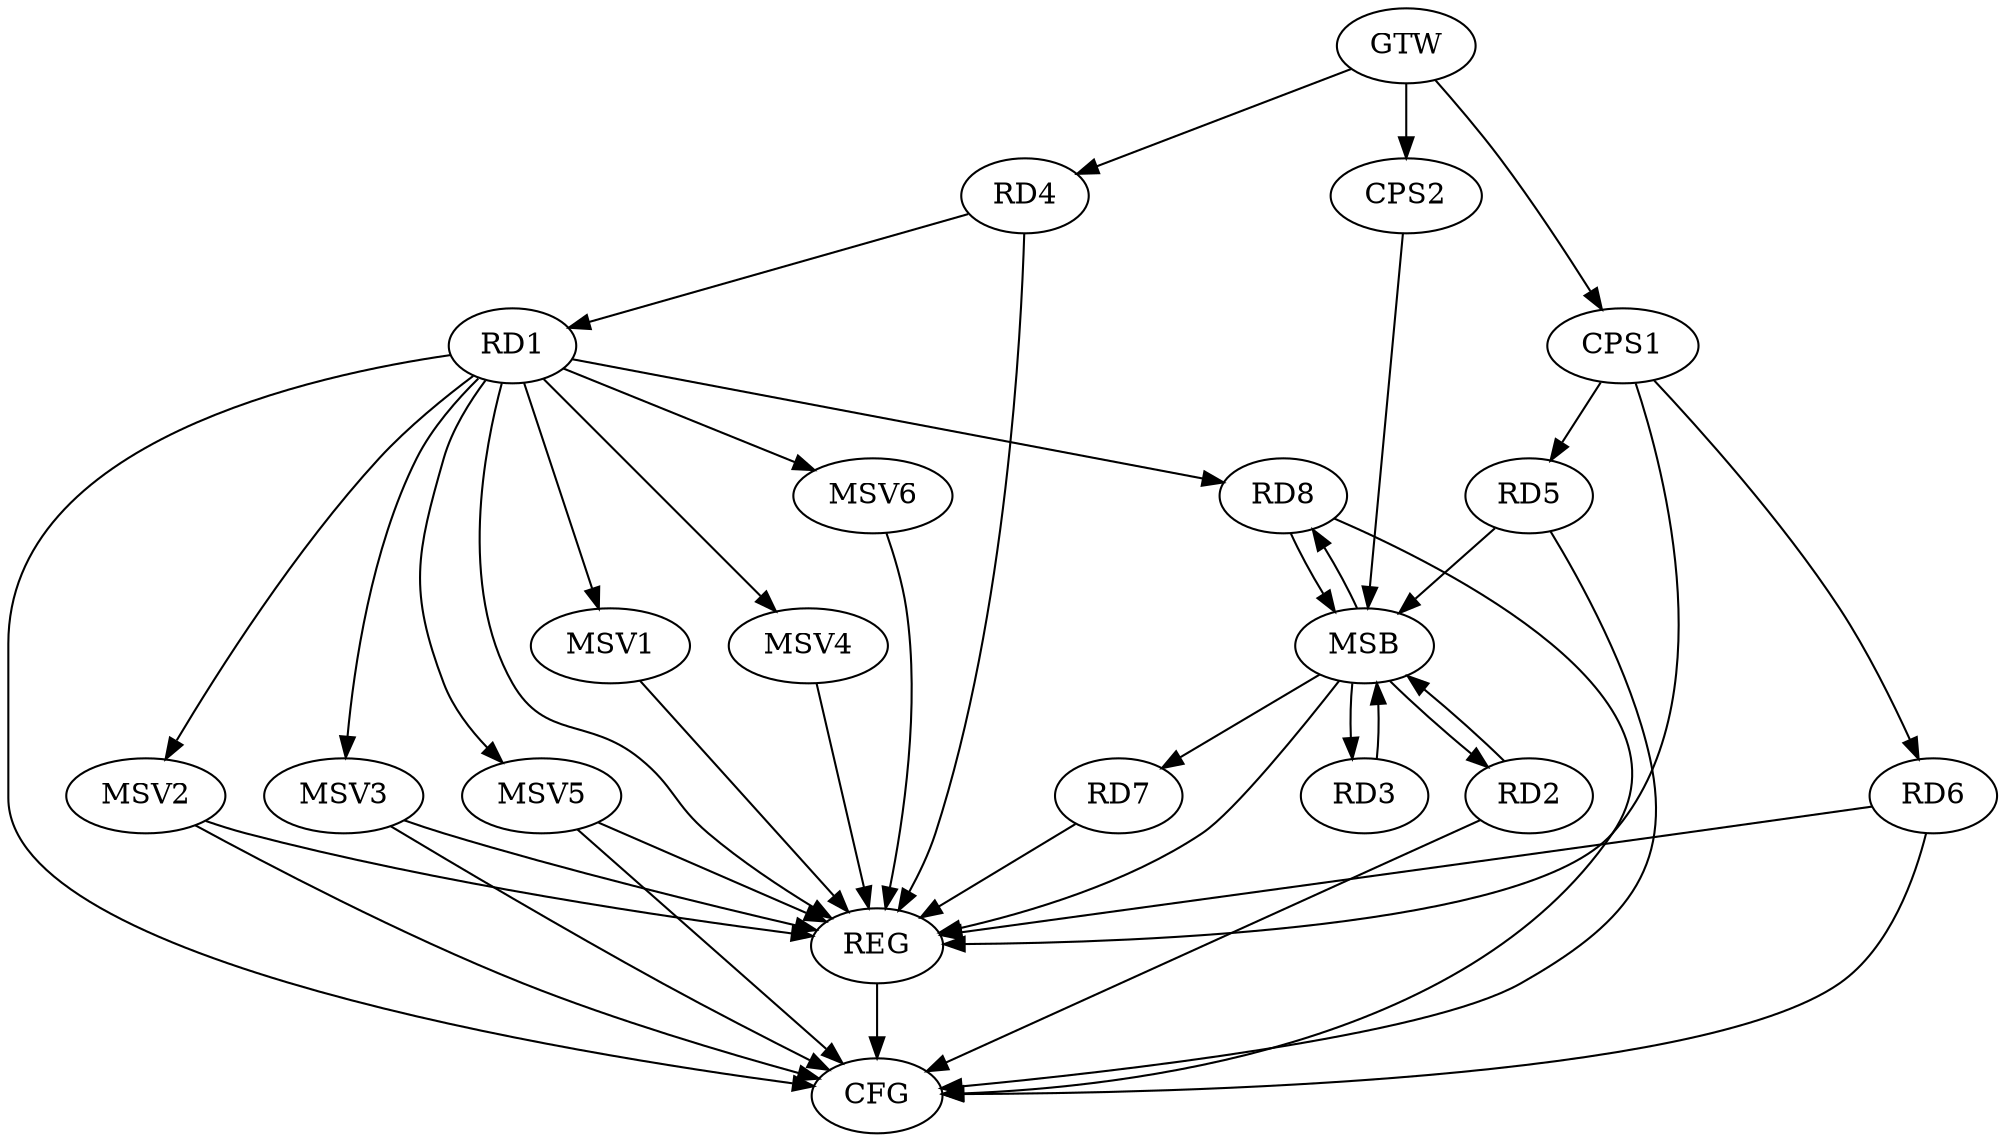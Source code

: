strict digraph G {
  RD1 [ label="RD1" ];
  RD2 [ label="RD2" ];
  RD3 [ label="RD3" ];
  RD4 [ label="RD4" ];
  RD5 [ label="RD5" ];
  RD6 [ label="RD6" ];
  RD7 [ label="RD7" ];
  RD8 [ label="RD8" ];
  CPS1 [ label="CPS1" ];
  CPS2 [ label="CPS2" ];
  GTW [ label="GTW" ];
  REG [ label="REG" ];
  MSB [ label="MSB" ];
  CFG [ label="CFG" ];
  MSV1 [ label="MSV1" ];
  MSV2 [ label="MSV2" ];
  MSV3 [ label="MSV3" ];
  MSV4 [ label="MSV4" ];
  MSV5 [ label="MSV5" ];
  MSV6 [ label="MSV6" ];
  RD4 -> RD1;
  RD1 -> RD8;
  CPS1 -> RD5;
  CPS1 -> RD6;
  GTW -> RD4;
  GTW -> CPS1;
  GTW -> CPS2;
  RD1 -> REG;
  RD4 -> REG;
  RD6 -> REG;
  RD7 -> REG;
  CPS1 -> REG;
  RD2 -> MSB;
  MSB -> RD3;
  MSB -> RD7;
  MSB -> REG;
  RD3 -> MSB;
  MSB -> RD2;
  RD5 -> MSB;
  RD8 -> MSB;
  CPS2 -> MSB;
  MSB -> RD8;
  RD5 -> CFG;
  RD2 -> CFG;
  RD6 -> CFG;
  RD8 -> CFG;
  RD1 -> CFG;
  REG -> CFG;
  RD1 -> MSV1;
  MSV1 -> REG;
  RD1 -> MSV2;
  MSV2 -> REG;
  MSV2 -> CFG;
  RD1 -> MSV3;
  MSV3 -> REG;
  MSV3 -> CFG;
  RD1 -> MSV4;
  MSV4 -> REG;
  RD1 -> MSV5;
  MSV5 -> REG;
  MSV5 -> CFG;
  RD1 -> MSV6;
  MSV6 -> REG;
}
